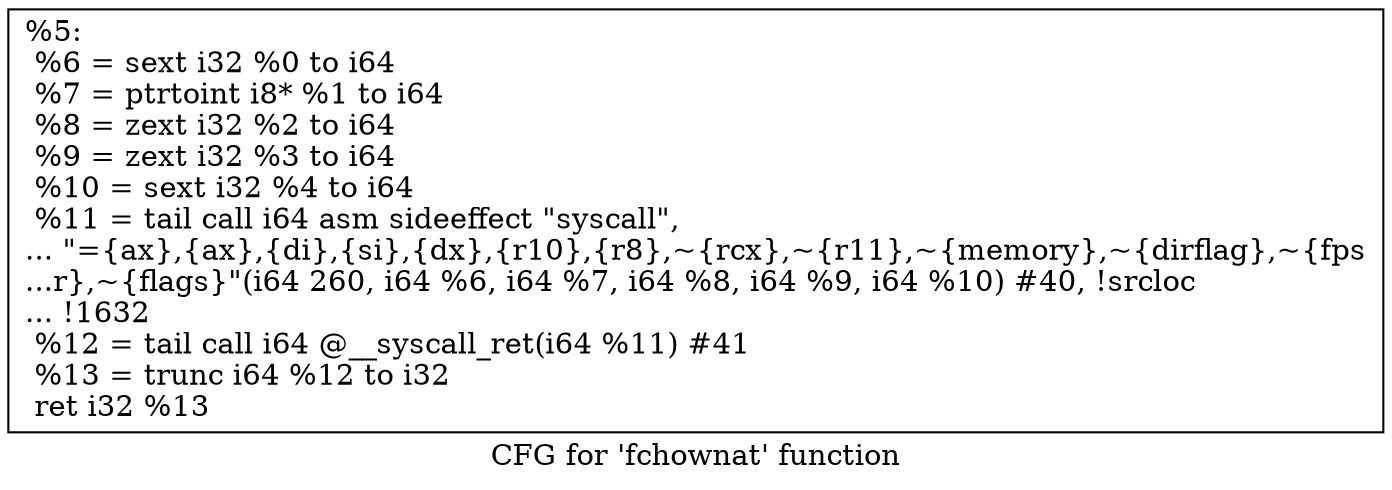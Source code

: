 digraph "CFG for 'fchownat' function" {
	label="CFG for 'fchownat' function";

	Node0x1da2430 [shape=record,label="{%5:\l  %6 = sext i32 %0 to i64\l  %7 = ptrtoint i8* %1 to i64\l  %8 = zext i32 %2 to i64\l  %9 = zext i32 %3 to i64\l  %10 = sext i32 %4 to i64\l  %11 = tail call i64 asm sideeffect \"syscall\",\l... \"=\{ax\},\{ax\},\{di\},\{si\},\{dx\},\{r10\},\{r8\},~\{rcx\},~\{r11\},~\{memory\},~\{dirflag\},~\{fps\l...r\},~\{flags\}\"(i64 260, i64 %6, i64 %7, i64 %8, i64 %9, i64 %10) #40, !srcloc\l... !1632\l  %12 = tail call i64 @__syscall_ret(i64 %11) #41\l  %13 = trunc i64 %12 to i32\l  ret i32 %13\l}"];
}
